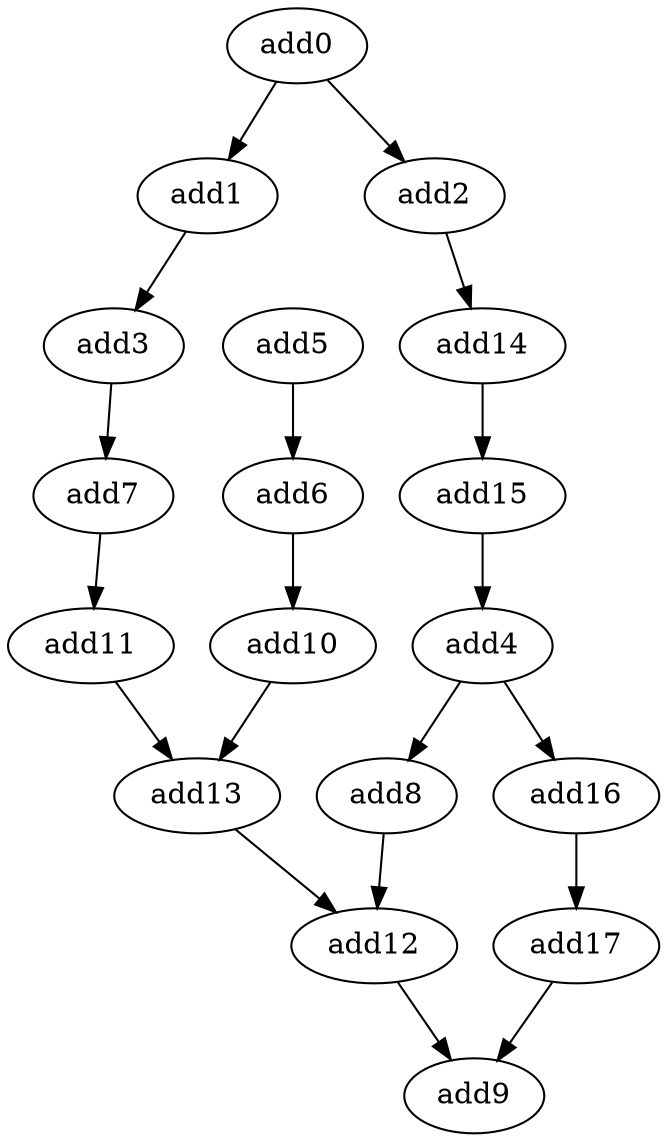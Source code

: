 digraph "G" {
add0 [opcode=add];
add1 [opcode=add];
add2 [opcode=add];
add3 [opcode=add];
add4 [opcode=add];
add7 [opcode=add];
add8 [opcode=add];
add9 [opcode=add];
add5 [opcode=add];
add6 [opcode=add];
add10 [opcode=add];
add11 [opcode=add];
add12 [opcode=add];
add13 [opcode=add];
add14 [opcode=add];
add15 [opcode=add];
add16 [opcode=add];
add17 [opcode=add];
add0 -> add1  [key=0];
add0 -> add2  [key=0];
add1 -> add3  [key=0];
add2 -> add14  [key=0];
add3 -> add7  [key=0];
add4 -> add8  [key=0];
add4 -> add16  [key=0];
add7 -> add11  [key=0];
add8 -> add12  [key=0];
add5 -> add6  [key=0];
add6 -> add10  [key=0];
add10 -> add13  [key=0];
add11 -> add13  [key=0];
add12 -> add9  [key=0];
add13 -> add12  [key=0];
add14 -> add15  [key=0];
add15 -> add4  [key=0];
add16 -> add17  [key=0];
add17 -> add9  [key=0];
}
